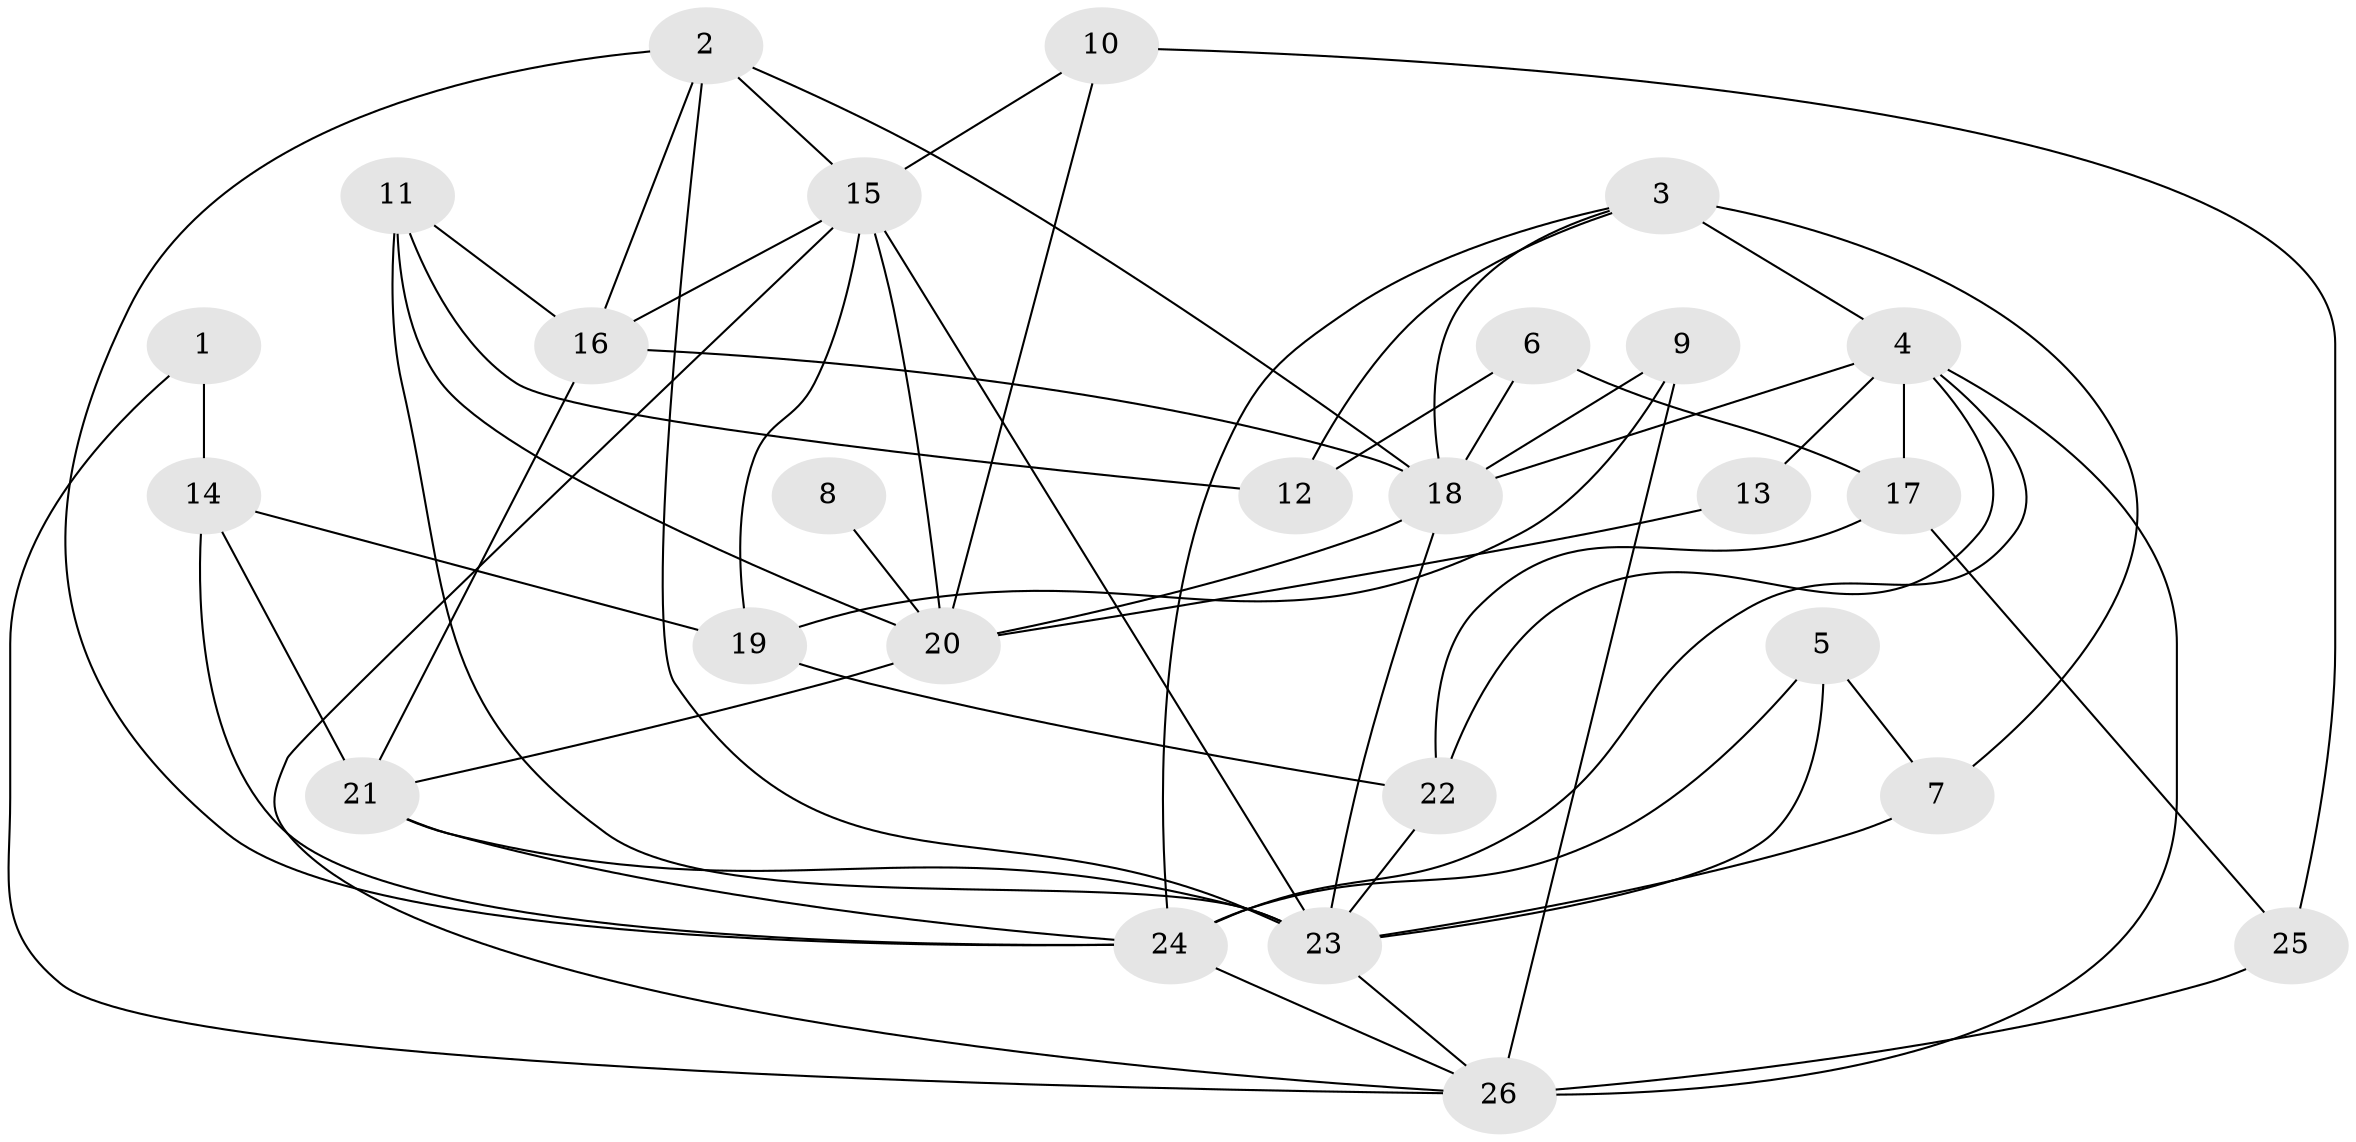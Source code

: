 // original degree distribution, {4: 0.23076923076923078, 2: 0.11538461538461539, 6: 0.11538461538461539, 7: 0.057692307692307696, 3: 0.3269230769230769, 5: 0.15384615384615385}
// Generated by graph-tools (version 1.1) at 2025/37/03/04/25 23:37:12]
// undirected, 26 vertices, 59 edges
graph export_dot {
  node [color=gray90,style=filled];
  1;
  2;
  3;
  4;
  5;
  6;
  7;
  8;
  9;
  10;
  11;
  12;
  13;
  14;
  15;
  16;
  17;
  18;
  19;
  20;
  21;
  22;
  23;
  24;
  25;
  26;
  1 -- 14 [weight=1.0];
  1 -- 26 [weight=1.0];
  2 -- 15 [weight=1.0];
  2 -- 16 [weight=1.0];
  2 -- 18 [weight=1.0];
  2 -- 23 [weight=2.0];
  2 -- 24 [weight=1.0];
  3 -- 4 [weight=2.0];
  3 -- 7 [weight=1.0];
  3 -- 12 [weight=1.0];
  3 -- 18 [weight=1.0];
  3 -- 24 [weight=1.0];
  4 -- 13 [weight=2.0];
  4 -- 17 [weight=2.0];
  4 -- 18 [weight=1.0];
  4 -- 22 [weight=1.0];
  4 -- 24 [weight=2.0];
  4 -- 26 [weight=1.0];
  5 -- 7 [weight=1.0];
  5 -- 23 [weight=2.0];
  5 -- 24 [weight=1.0];
  6 -- 12 [weight=2.0];
  6 -- 17 [weight=1.0];
  6 -- 18 [weight=2.0];
  7 -- 23 [weight=1.0];
  8 -- 20 [weight=2.0];
  9 -- 18 [weight=1.0];
  9 -- 19 [weight=1.0];
  9 -- 26 [weight=1.0];
  10 -- 15 [weight=1.0];
  10 -- 20 [weight=1.0];
  10 -- 25 [weight=1.0];
  11 -- 12 [weight=1.0];
  11 -- 16 [weight=1.0];
  11 -- 20 [weight=1.0];
  11 -- 23 [weight=2.0];
  13 -- 20 [weight=1.0];
  14 -- 19 [weight=2.0];
  14 -- 21 [weight=2.0];
  14 -- 24 [weight=1.0];
  15 -- 16 [weight=1.0];
  15 -- 19 [weight=1.0];
  15 -- 20 [weight=1.0];
  15 -- 23 [weight=1.0];
  15 -- 26 [weight=1.0];
  16 -- 18 [weight=1.0];
  16 -- 21 [weight=1.0];
  17 -- 22 [weight=1.0];
  17 -- 25 [weight=1.0];
  18 -- 20 [weight=2.0];
  18 -- 23 [weight=1.0];
  19 -- 22 [weight=1.0];
  20 -- 21 [weight=1.0];
  21 -- 23 [weight=1.0];
  21 -- 24 [weight=1.0];
  22 -- 23 [weight=2.0];
  23 -- 26 [weight=1.0];
  24 -- 26 [weight=1.0];
  25 -- 26 [weight=2.0];
}
